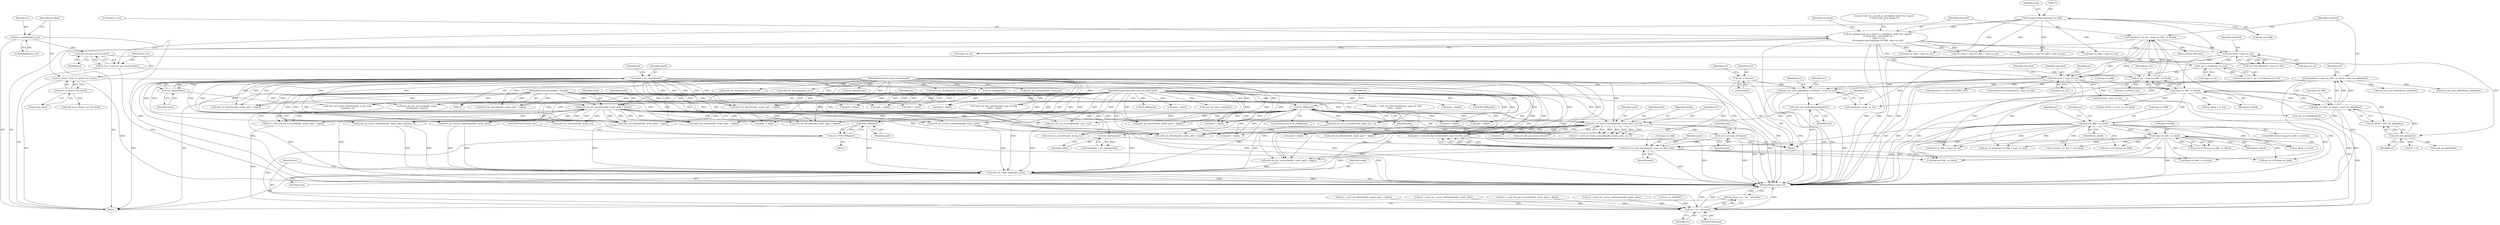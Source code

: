 digraph "1_linux_667eff35a1f56fa74ce98a0c7c29a40adc1ba4e3@pointer" {
"1000705" [label="(Call,PTR_ERR(path))"];
"1000700" [label="(Call,IS_ERR(path))"];
"1000691" [label="(Call,path = ext4_ext_find_extent(inode, map->m_lblk, path))"];
"1000693" [label="(Call,ext4_ext_find_extent(inode, map->m_lblk, path))"];
"1000667" [label="(Call,ext_depth(inode))"];
"1000611" [label="(Call,ext4_ext_insert_extent(handle, inode, path, ex3, 0))"];
"1000296" [label="(Call,ext4_ext_get_access(handle, inode, path + depth))"];
"1000132" [label="(MethodParameterIn,handle_t *handle)"];
"1000221" [label="(Call,ext_depth(inode))"];
"1000133" [label="(MethodParameterIn,struct inode *inode)"];
"1000135" [label="(MethodParameterIn,struct ext4_ext_path *path)"];
"1000219" [label="(Call,depth = ext_depth(inode))"];
"1000607" [label="(Call,ext4_ext_mark_uninitialized(ex3))"];
"1000590" [label="(Call,ext4_ext_store_pblock(ex3, newblock + map->m_len))"];
"1000574" [label="(Call,ex3 = &newex)"];
"1000256" [label="(Call,newblock = map->m_lblk - ee_block + ext4_ext_pblock(ex))"];
"1000258" [label="(Call,map->m_lblk - ee_block + ext4_ext_pblock(ex))"];
"1000251" [label="(Call,map->m_lblk - ee_block)"];
"1000173" [label="(Call,(unsigned long long)map->m_lblk)"];
"1000237" [label="(Call,ee_block = le32_to_cpu(ex->ee_block))"];
"1000239" [label="(Call,le32_to_cpu(ex->ee_block))"];
"1000264" [label="(Call,ext4_ext_pblock(ex))"];
"1000245" [label="(Call,ext4_ext_get_actual_len(ex))"];
"1000230" [label="(Call,ex = path[depth].p_ext)"];
"1000394" [label="(Call,allocated > map->m_len)"];
"1000247" [label="(Call,allocated = ee_len - (map->m_lblk - ee_block))"];
"1000249" [label="(Call,ee_len - (map->m_lblk - ee_block))"];
"1000243" [label="(Call,ee_len = ext4_ext_get_actual_len(ex))"];
"1000380" [label="(Call,allocated > map->m_len)"];
"1000168" [label="(Call,ext_debug(\"ext4_ext_convert_to_initialized: inode %lu, logical\"\n \t\t\"block %llu, max_blocks %u\n\", inode->i_ino,\n\t\t(unsigned long long)map->m_lblk, map->m_len))"];
"1000389" [label="(Call,cpu_to_le16(map->m_len))"];
"1000365" [label="(Call,map->m_lblk - ee_block)"];
"1000351" [label="(Call,map->m_lblk > ee_block)"];
"1000689" [label="(Call,ext4_ext_drop_refs(path))"];
"1000703" [label="(Call,err = PTR_ERR(path))"];
"1000972" [label="(Call,err ? err : allocated)"];
"1000971" [label="(Return,return err ? err : allocated;)"];
"1000968" [label="(Call,ext4_ext_show_leaf(inode, path))"];
"1000611" [label="(Call,ext4_ext_insert_extent(handle, inode, path, ex3, 0))"];
"1000656" [label="(Call,path + depth)"];
"1000222" [label="(Identifier,inode)"];
"1000695" [label="(Call,map->m_lblk)"];
"1000473" [label="(Call,ext4_ext_zeroout(inode, &orig_ex))"];
"1000691" [label="(Call,path = ext4_ext_find_extent(inode, map->m_lblk, path))"];
"1000240" [label="(Call,ex->ee_block)"];
"1000364" [label="(Call,cpu_to_le16(map->m_lblk - ee_block))"];
"1000393" [label="(ControlStructure,if (allocated > map->m_len))"];
"1000574" [label="(Call,ex3 = &newex)"];
"1000671" [label="(Call,ext4_ext_get_actual_len(ex3))"];
"1000706" [label="(Identifier,path)"];
"1000709" [label="(Identifier,eh)"];
"1000266" [label="(Call,ex2 = ex)"];
"1000381" [label="(Identifier,allocated)"];
"1000262" [label="(Call,ee_block + ext4_ext_pblock(ex))"];
"1000693" [label="(Call,ext4_ext_find_extent(inode, map->m_lblk, path))"];
"1000900" [label="(Call,err = ext4_ext_dirty(handle, inode, path + depth))"];
"1000219" [label="(Call,depth = ext_depth(inode))"];
"1000613" [label="(Identifier,inode)"];
"1000285" [label="(Call,ext4_ext_pblock(ex))"];
"1000369" [label="(Identifier,ee_block)"];
"1000813" [label="(Call,map->m_lblk - ee_block)"];
"1000257" [label="(Identifier,newblock)"];
"1000231" [label="(Identifier,ex)"];
"1000701" [label="(Identifier,path)"];
"1000681" [label="(Call,ee_block + ee_len <= eof_block)"];
"1000133" [label="(MethodParameterIn,struct inode *inode)"];
"1000793" [label="(Call,path + depth)"];
"1000564" [label="(Call,ext4_ext_dirty(handle, inode, path + depth))"];
"1000865" [label="(Call,ext4_ext_correct_indexes(handle, inode, path))"];
"1000513" [label="(Call,ext4_ext_zeroout(inode, ex3))"];
"1000350" [label="(ControlStructure,if (map->m_lblk > ee_block))"];
"1000539" [label="(Call,PTR_ERR(path))"];
"1000971" [label="(Return,return err ? err : allocated;)"];
"1000290" [label="(Call,ee_block + ee_len)"];
"1000256" [label="(Call,newblock = map->m_lblk - ee_block + ext4_ext_pblock(ex))"];
"1000974" [label="(Identifier,err)"];
"1000592" [label="(Call,newblock + map->m_len)"];
"1000230" [label="(Call,ex = path[depth].p_ext)"];
"1000250" [label="(Identifier,ee_len)"];
"1000692" [label="(Identifier,path)"];
"1000232" [label="(Call,path[depth].p_ext)"];
"1000280" [label="(Call,cpu_to_le16(ee_len))"];
"1000521" [label="(Call,ext_depth(inode))"];
"1000352" [label="(Call,map->m_lblk)"];
"1000132" [label="(MethodParameterIn,handle_t *handle)"];
"1000764" [label="(Call,ext4_ext_zeroout(inode, &orig_ex))"];
"1000355" [label="(Identifier,ee_block)"];
"1000667" [label="(Call,ext_depth(inode))"];
"1000905" [label="(Call,path + depth)"];
"1000698" [label="(Identifier,path)"];
"1000576" [label="(Call,&newex)"];
"1000258" [label="(Call,map->m_lblk - ee_block + ext4_ext_pblock(ex))"];
"1000390" [label="(Call,map->m_len)"];
"1000448" [label="(Call,ext4_ext_store_pblock(ex3, newblock))"];
"1000582" [label="(Call,cpu_to_le32(map->m_lblk + map->m_len))"];
"1000269" [label="(Call,orig_ex.ee_block = ex->ee_block)"];
"1000534" [label="(Call,IS_ERR(path))"];
"1000239" [label="(Call,le32_to_cpu(ex->ee_block))"];
"1000590" [label="(Call,ext4_ext_store_pblock(ex3, newblock + map->m_len))"];
"1000377" [label="(Call,!ex1 && allocated > map->m_len)"];
"1000255" [label="(Identifier,ee_block)"];
"1000404" [label="(Identifier,allocated)"];
"1000891" [label="(Call,err = ext4_ext_correct_indexes(handle, inode, path))"];
"1000459" [label="(Call,ext4_ext_insert_extent(handle, inode, path,\n\t\t\t\t\t\t\tex3, 0))"];
"1000382" [label="(Call,map->m_len)"];
"1000790" [label="(Call,ext4_ext_dirty(handle, inode, path + depth))"];
"1000755" [label="(Call,map->m_lblk != ee_block)"];
"1000246" [label="(Identifier,ex)"];
"1000316" [label="(Call,ext4_ext_zeroout(inode, &orig_ex))"];
"1000380" [label="(Call,allocated > map->m_len)"];
"1000289" [label="(Call,ee_block + ee_len <= eof_block)"];
"1000348" [label="(Return,return allocated;)"];
"1000249" [label="(Call,ee_len - (map->m_lblk - ee_block))"];
"1000555" [label="(Call,path + depth)"];
"1000135" [label="(MethodParameterIn,struct ext4_ext_path *path)"];
"1000609" [label="(Call,err = ext4_ext_insert_extent(handle, inode, path, ex3, 0))"];
"1000294" [label="(Call,err = ext4_ext_get_access(handle, inode, path + depth))"];
"1000608" [label="(Identifier,ex3)"];
"1000267" [label="(Identifier,ex2)"];
"1000395" [label="(Identifier,allocated)"];
"1000366" [label="(Call,map->m_lblk)"];
"1000580" [label="(Identifier,ex3)"];
"1000394" [label="(Call,allocated > map->m_len)"];
"1000342" [label="(Call,ext4_ext_dirty(handle, inode, path + depth))"];
"1000243" [label="(Call,ee_len = ext4_ext_get_actual_len(ex))"];
"1000523" [label="(Call,ext4_ext_drop_refs(path))"];
"1001001" [label="(Call,path + depth)"];
"1000832" [label="(Call,ext4_ext_store_pblock(ex2, newblock))"];
"1000399" [label="(Block,)"];
"1000244" [label="(Identifier,ee_len)"];
"1000430" [label="(Call,ext4_ext_dirty(handle, inode, path + depth))"];
"1000168" [label="(Call,ext_debug(\"ext4_ext_convert_to_initialized: inode %lu, logical\"\n \t\t\"block %llu, max_blocks %u\n\", inode->i_ino,\n\t\t(unsigned long long)map->m_lblk, map->m_len))"];
"1000238" [label="(Identifier,ee_block)"];
"1000583" [label="(Call,map->m_lblk + map->m_len)"];
"1000704" [label="(Identifier,err)"];
"1000854" [label="(Call,ext4_ext_try_to_merge(inode, path, ex2 - 1))"];
"1000444" [label="(Call,cpu_to_le32(map->m_lblk))"];
"1000248" [label="(Identifier,allocated)"];
"1000912" [label="(Call,ext4_ext_insert_extent(handle, inode, path, &newex, 0))"];
"1000170" [label="(Call,inode->i_ino)"];
"1000730" [label="(Call,err = ext4_ext_get_access(handle, inode, path + depth))"];
"1000614" [label="(Identifier,path)"];
"1000499" [label="(Call,ext4_ext_dirty(handle, inode, path + depth))"];
"1000627" [label="(Call,ext4_ext_zeroout(inode, &orig_ex))"];
"1000874" [label="(Call,ext_depth(inode))"];
"1000178" [label="(Call,map->m_len)"];
"1000616" [label="(Literal,0)"];
"1000705" [label="(Call,PTR_ERR(path))"];
"1000552" [label="(Call,ext4_ext_get_access(handle, inode,\n\t\t\t\t\t\t\t\tpath + depth))"];
"1000958" [label="(Call,path + depth)"];
"1000379" [label="(Identifier,ex1)"];
"1000599" [label="(Identifier,ex3)"];
"1000251" [label="(Call,map->m_lblk - ee_block)"];
"1000298" [label="(Identifier,inode)"];
"1000169" [label="(Literal,\"ext4_ext_convert_to_initialized: inode %lu, logical\"\n \t\t\"block %llu, max_blocks %u\n\")"];
"1000702" [label="(Block,)"];
"1000700" [label="(Call,IS_ERR(path))"];
"1000299" [label="(Call,path + depth)"];
"1000591" [label="(Identifier,ex3)"];
"1000203" [label="(Call,map->m_lblk + map->m_len)"];
"1000210" [label="(Call,eof_block = map->m_lblk + map->m_len)"];
"1000264" [label="(Call,ext4_ext_pblock(ex))"];
"1001006" [label="(MethodReturn,static int)"];
"1000884" [label="(Call,ext4_ext_try_to_merge(inode, path, ex2))"];
"1000396" [label="(Call,map->m_len)"];
"1000668" [label="(Identifier,inode)"];
"1000902" [label="(Call,ext4_ext_dirty(handle, inode, path + depth))"];
"1000607" [label="(Call,ext4_ext_mark_uninitialized(ex3))"];
"1000602" [label="(Call,allocated - map->m_len)"];
"1000612" [label="(Identifier,handle)"];
"1000968" [label="(Call,ext4_ext_show_leaf(inode, path))"];
"1000703" [label="(Call,err = PTR_ERR(path))"];
"1000525" [label="(Call,path = ext4_ext_find_extent(inode, map->m_lblk,\n\t\t\t\t\t\t\t    path))"];
"1000365" [label="(Call,map->m_lblk - ee_block)"];
"1000201" [label="(Call,eof_block < map->m_lblk + map->m_len)"];
"1000296" [label="(Call,ext4_ext_get_access(handle, inode, path + depth))"];
"1000265" [label="(Identifier,ex)"];
"1000972" [label="(Call,err ? err : allocated)"];
"1000220" [label="(Identifier,depth)"];
"1000433" [label="(Call,path + depth)"];
"1000245" [label="(Call,ext4_ext_get_actual_len(ex))"];
"1000690" [label="(Identifier,path)"];
"1000358" [label="(Identifier,ex1)"];
"1000136" [label="(Block,)"];
"1000863" [label="(Call,err = ext4_ext_correct_indexes(handle, inode, path))"];
"1000682" [label="(Call,ee_block + ee_len)"];
"1000707" [label="(ControlStructure,goto out;)"];
"1000955" [label="(Call,ext4_ext_dirty(handle, inode, path + depth))"];
"1000385" [label="(Call,ex2->ee_len = cpu_to_le16(map->m_len))"];
"1000252" [label="(Call,map->m_lblk)"];
"1000998" [label="(Call,ext4_ext_dirty(handle, inode, path + depth))"];
"1000575" [label="(Identifier,ex3)"];
"1000212" [label="(Call,map->m_lblk + map->m_len)"];
"1000975" [label="(Identifier,allocated)"];
"1000345" [label="(Call,path + depth)"];
"1000694" [label="(Identifier,inode)"];
"1000221" [label="(Call,ext_depth(inode))"];
"1000403" [label="(Call,allocated <= EXT4_EXT_ZERO_LEN)"];
"1000969" [label="(Identifier,inode)"];
"1000237" [label="(Call,ee_block = le32_to_cpu(ex->ee_block))"];
"1000732" [label="(Call,ext4_ext_get_access(handle, inode, path + depth))"];
"1000800" [label="(Identifier,ex1)"];
"1000567" [label="(Call,path + depth)"];
"1000970" [label="(Identifier,path)"];
"1000929" [label="(Call,ext4_ext_zeroout(inode, &orig_ex))"];
"1000615" [label="(Identifier,ex3)"];
"1000502" [label="(Call,path + depth)"];
"1000247" [label="(Call,allocated = ee_len - (map->m_lblk - ee_block))"];
"1000259" [label="(Call,map->m_lblk)"];
"1000173" [label="(Call,(unsigned long long)map->m_lblk)"];
"1000735" [label="(Call,path + depth)"];
"1000689" [label="(Call,ext4_ext_drop_refs(path))"];
"1000182" [label="(Identifier,eof_block)"];
"1000699" [label="(ControlStructure,if (IS_ERR(path)))"];
"1000527" [label="(Call,ext4_ext_find_extent(inode, map->m_lblk,\n\t\t\t\t\t\t\t    path))"];
"1000610" [label="(Identifier,err)"];
"1000973" [label="(Identifier,err)"];
"1000893" [label="(Call,ext4_ext_correct_indexes(handle, inode, path))"];
"1000224" [label="(Identifier,eh)"];
"1000653" [label="(Call,ext4_ext_dirty(handle, inode, path + depth))"];
"1000665" [label="(Call,newdepth = ext_depth(inode))"];
"1000297" [label="(Identifier,handle)"];
"1000828" [label="(Call,cpu_to_le32(map->m_lblk))"];
"1000179" [label="(Identifier,map)"];
"1000921" [label="(Call,err == -ENOSPC)"];
"1000175" [label="(Call,map->m_lblk)"];
"1000839" [label="(Call,cpu_to_le16(allocated))"];
"1000389" [label="(Call,cpu_to_le16(map->m_len))"];
"1000351" [label="(Call,map->m_lblk > ee_block)"];
"1000705" -> "1000703"  [label="AST: "];
"1000705" -> "1000706"  [label="CFG: "];
"1000706" -> "1000705"  [label="AST: "];
"1000703" -> "1000705"  [label="CFG: "];
"1000705" -> "1000703"  [label="DDG: "];
"1000700" -> "1000705"  [label="DDG: "];
"1000135" -> "1000705"  [label="DDG: "];
"1000705" -> "1000968"  [label="DDG: "];
"1000700" -> "1000699"  [label="AST: "];
"1000700" -> "1000701"  [label="CFG: "];
"1000701" -> "1000700"  [label="AST: "];
"1000704" -> "1000700"  [label="CFG: "];
"1000709" -> "1000700"  [label="CFG: "];
"1000700" -> "1001006"  [label="DDG: "];
"1000691" -> "1000700"  [label="DDG: "];
"1000135" -> "1000700"  [label="DDG: "];
"1000700" -> "1000732"  [label="DDG: "];
"1000700" -> "1000735"  [label="DDG: "];
"1000700" -> "1000790"  [label="DDG: "];
"1000700" -> "1000793"  [label="DDG: "];
"1000700" -> "1000854"  [label="DDG: "];
"1000700" -> "1000884"  [label="DDG: "];
"1000700" -> "1000902"  [label="DDG: "];
"1000700" -> "1000905"  [label="DDG: "];
"1000700" -> "1000912"  [label="DDG: "];
"1000700" -> "1000968"  [label="DDG: "];
"1000700" -> "1000998"  [label="DDG: "];
"1000700" -> "1001001"  [label="DDG: "];
"1000691" -> "1000399"  [label="AST: "];
"1000691" -> "1000693"  [label="CFG: "];
"1000692" -> "1000691"  [label="AST: "];
"1000693" -> "1000691"  [label="AST: "];
"1000701" -> "1000691"  [label="CFG: "];
"1000691" -> "1001006"  [label="DDG: "];
"1000693" -> "1000691"  [label="DDG: "];
"1000693" -> "1000691"  [label="DDG: "];
"1000693" -> "1000691"  [label="DDG: "];
"1000135" -> "1000691"  [label="DDG: "];
"1000693" -> "1000698"  [label="CFG: "];
"1000694" -> "1000693"  [label="AST: "];
"1000695" -> "1000693"  [label="AST: "];
"1000698" -> "1000693"  [label="AST: "];
"1000693" -> "1001006"  [label="DDG: "];
"1000667" -> "1000693"  [label="DDG: "];
"1000133" -> "1000693"  [label="DDG: "];
"1000365" -> "1000693"  [label="DDG: "];
"1000351" -> "1000693"  [label="DDG: "];
"1000689" -> "1000693"  [label="DDG: "];
"1000135" -> "1000693"  [label="DDG: "];
"1000693" -> "1000732"  [label="DDG: "];
"1000693" -> "1000755"  [label="DDG: "];
"1000693" -> "1000813"  [label="DDG: "];
"1000693" -> "1000828"  [label="DDG: "];
"1000693" -> "1000968"  [label="DDG: "];
"1000667" -> "1000665"  [label="AST: "];
"1000667" -> "1000668"  [label="CFG: "];
"1000668" -> "1000667"  [label="AST: "];
"1000665" -> "1000667"  [label="CFG: "];
"1000667" -> "1000665"  [label="DDG: "];
"1000611" -> "1000667"  [label="DDG: "];
"1000133" -> "1000667"  [label="DDG: "];
"1000611" -> "1000609"  [label="AST: "];
"1000611" -> "1000616"  [label="CFG: "];
"1000612" -> "1000611"  [label="AST: "];
"1000613" -> "1000611"  [label="AST: "];
"1000614" -> "1000611"  [label="AST: "];
"1000615" -> "1000611"  [label="AST: "];
"1000616" -> "1000611"  [label="AST: "];
"1000609" -> "1000611"  [label="CFG: "];
"1000611" -> "1001006"  [label="DDG: "];
"1000611" -> "1001006"  [label="DDG: "];
"1000611" -> "1000609"  [label="DDG: "];
"1000611" -> "1000609"  [label="DDG: "];
"1000611" -> "1000609"  [label="DDG: "];
"1000611" -> "1000609"  [label="DDG: "];
"1000611" -> "1000609"  [label="DDG: "];
"1000296" -> "1000611"  [label="DDG: "];
"1000296" -> "1000611"  [label="DDG: "];
"1000132" -> "1000611"  [label="DDG: "];
"1000133" -> "1000611"  [label="DDG: "];
"1000135" -> "1000611"  [label="DDG: "];
"1000607" -> "1000611"  [label="DDG: "];
"1000611" -> "1000627"  [label="DDG: "];
"1000611" -> "1000653"  [label="DDG: "];
"1000611" -> "1000653"  [label="DDG: "];
"1000611" -> "1000656"  [label="DDG: "];
"1000611" -> "1000671"  [label="DDG: "];
"1000611" -> "1000689"  [label="DDG: "];
"1000611" -> "1000732"  [label="DDG: "];
"1000611" -> "1000998"  [label="DDG: "];
"1000611" -> "1000998"  [label="DDG: "];
"1000611" -> "1000998"  [label="DDG: "];
"1000611" -> "1001001"  [label="DDG: "];
"1000296" -> "1000294"  [label="AST: "];
"1000296" -> "1000299"  [label="CFG: "];
"1000297" -> "1000296"  [label="AST: "];
"1000298" -> "1000296"  [label="AST: "];
"1000299" -> "1000296"  [label="AST: "];
"1000294" -> "1000296"  [label="CFG: "];
"1000296" -> "1001006"  [label="DDG: "];
"1000296" -> "1001006"  [label="DDG: "];
"1000296" -> "1000294"  [label="DDG: "];
"1000296" -> "1000294"  [label="DDG: "];
"1000296" -> "1000294"  [label="DDG: "];
"1000132" -> "1000296"  [label="DDG: "];
"1000221" -> "1000296"  [label="DDG: "];
"1000133" -> "1000296"  [label="DDG: "];
"1000135" -> "1000296"  [label="DDG: "];
"1000219" -> "1000296"  [label="DDG: "];
"1000296" -> "1000316"  [label="DDG: "];
"1000296" -> "1000342"  [label="DDG: "];
"1000296" -> "1000430"  [label="DDG: "];
"1000296" -> "1000430"  [label="DDG: "];
"1000296" -> "1000854"  [label="DDG: "];
"1000296" -> "1000865"  [label="DDG: "];
"1000296" -> "1000884"  [label="DDG: "];
"1000296" -> "1000893"  [label="DDG: "];
"1000296" -> "1000902"  [label="DDG: "];
"1000296" -> "1000902"  [label="DDG: "];
"1000296" -> "1000912"  [label="DDG: "];
"1000296" -> "1000912"  [label="DDG: "];
"1000296" -> "1000968"  [label="DDG: "];
"1000296" -> "1000998"  [label="DDG: "];
"1000132" -> "1000131"  [label="AST: "];
"1000132" -> "1001006"  [label="DDG: "];
"1000132" -> "1000342"  [label="DDG: "];
"1000132" -> "1000430"  [label="DDG: "];
"1000132" -> "1000459"  [label="DDG: "];
"1000132" -> "1000499"  [label="DDG: "];
"1000132" -> "1000552"  [label="DDG: "];
"1000132" -> "1000564"  [label="DDG: "];
"1000132" -> "1000653"  [label="DDG: "];
"1000132" -> "1000732"  [label="DDG: "];
"1000132" -> "1000790"  [label="DDG: "];
"1000132" -> "1000865"  [label="DDG: "];
"1000132" -> "1000893"  [label="DDG: "];
"1000132" -> "1000902"  [label="DDG: "];
"1000132" -> "1000912"  [label="DDG: "];
"1000132" -> "1000955"  [label="DDG: "];
"1000132" -> "1000998"  [label="DDG: "];
"1000221" -> "1000219"  [label="AST: "];
"1000221" -> "1000222"  [label="CFG: "];
"1000222" -> "1000221"  [label="AST: "];
"1000219" -> "1000221"  [label="CFG: "];
"1000221" -> "1000219"  [label="DDG: "];
"1000133" -> "1000221"  [label="DDG: "];
"1000133" -> "1000131"  [label="AST: "];
"1000133" -> "1001006"  [label="DDG: "];
"1000133" -> "1000316"  [label="DDG: "];
"1000133" -> "1000342"  [label="DDG: "];
"1000133" -> "1000430"  [label="DDG: "];
"1000133" -> "1000459"  [label="DDG: "];
"1000133" -> "1000473"  [label="DDG: "];
"1000133" -> "1000499"  [label="DDG: "];
"1000133" -> "1000513"  [label="DDG: "];
"1000133" -> "1000521"  [label="DDG: "];
"1000133" -> "1000527"  [label="DDG: "];
"1000133" -> "1000552"  [label="DDG: "];
"1000133" -> "1000564"  [label="DDG: "];
"1000133" -> "1000627"  [label="DDG: "];
"1000133" -> "1000653"  [label="DDG: "];
"1000133" -> "1000732"  [label="DDG: "];
"1000133" -> "1000764"  [label="DDG: "];
"1000133" -> "1000790"  [label="DDG: "];
"1000133" -> "1000854"  [label="DDG: "];
"1000133" -> "1000865"  [label="DDG: "];
"1000133" -> "1000874"  [label="DDG: "];
"1000133" -> "1000884"  [label="DDG: "];
"1000133" -> "1000893"  [label="DDG: "];
"1000133" -> "1000902"  [label="DDG: "];
"1000133" -> "1000912"  [label="DDG: "];
"1000133" -> "1000929"  [label="DDG: "];
"1000133" -> "1000955"  [label="DDG: "];
"1000133" -> "1000968"  [label="DDG: "];
"1000133" -> "1000998"  [label="DDG: "];
"1000135" -> "1000131"  [label="AST: "];
"1000135" -> "1001006"  [label="DDG: "];
"1000135" -> "1000299"  [label="DDG: "];
"1000135" -> "1000342"  [label="DDG: "];
"1000135" -> "1000345"  [label="DDG: "];
"1000135" -> "1000430"  [label="DDG: "];
"1000135" -> "1000433"  [label="DDG: "];
"1000135" -> "1000459"  [label="DDG: "];
"1000135" -> "1000499"  [label="DDG: "];
"1000135" -> "1000502"  [label="DDG: "];
"1000135" -> "1000523"  [label="DDG: "];
"1000135" -> "1000525"  [label="DDG: "];
"1000135" -> "1000527"  [label="DDG: "];
"1000135" -> "1000534"  [label="DDG: "];
"1000135" -> "1000539"  [label="DDG: "];
"1000135" -> "1000552"  [label="DDG: "];
"1000135" -> "1000555"  [label="DDG: "];
"1000135" -> "1000564"  [label="DDG: "];
"1000135" -> "1000567"  [label="DDG: "];
"1000135" -> "1000653"  [label="DDG: "];
"1000135" -> "1000656"  [label="DDG: "];
"1000135" -> "1000689"  [label="DDG: "];
"1000135" -> "1000732"  [label="DDG: "];
"1000135" -> "1000735"  [label="DDG: "];
"1000135" -> "1000790"  [label="DDG: "];
"1000135" -> "1000793"  [label="DDG: "];
"1000135" -> "1000854"  [label="DDG: "];
"1000135" -> "1000865"  [label="DDG: "];
"1000135" -> "1000884"  [label="DDG: "];
"1000135" -> "1000893"  [label="DDG: "];
"1000135" -> "1000902"  [label="DDG: "];
"1000135" -> "1000905"  [label="DDG: "];
"1000135" -> "1000912"  [label="DDG: "];
"1000135" -> "1000955"  [label="DDG: "];
"1000135" -> "1000958"  [label="DDG: "];
"1000135" -> "1000968"  [label="DDG: "];
"1000135" -> "1000998"  [label="DDG: "];
"1000135" -> "1001001"  [label="DDG: "];
"1000219" -> "1000136"  [label="AST: "];
"1000220" -> "1000219"  [label="AST: "];
"1000224" -> "1000219"  [label="CFG: "];
"1000219" -> "1001006"  [label="DDG: "];
"1000219" -> "1000299"  [label="DDG: "];
"1000219" -> "1000342"  [label="DDG: "];
"1000219" -> "1000345"  [label="DDG: "];
"1000219" -> "1000430"  [label="DDG: "];
"1000219" -> "1000433"  [label="DDG: "];
"1000219" -> "1000499"  [label="DDG: "];
"1000219" -> "1000502"  [label="DDG: "];
"1000219" -> "1000653"  [label="DDG: "];
"1000219" -> "1000656"  [label="DDG: "];
"1000219" -> "1000902"  [label="DDG: "];
"1000219" -> "1000905"  [label="DDG: "];
"1000219" -> "1000955"  [label="DDG: "];
"1000219" -> "1000958"  [label="DDG: "];
"1000219" -> "1000998"  [label="DDG: "];
"1000219" -> "1001001"  [label="DDG: "];
"1000607" -> "1000399"  [label="AST: "];
"1000607" -> "1000608"  [label="CFG: "];
"1000608" -> "1000607"  [label="AST: "];
"1000610" -> "1000607"  [label="CFG: "];
"1000607" -> "1001006"  [label="DDG: "];
"1000590" -> "1000607"  [label="DDG: "];
"1000590" -> "1000399"  [label="AST: "];
"1000590" -> "1000592"  [label="CFG: "];
"1000591" -> "1000590"  [label="AST: "];
"1000592" -> "1000590"  [label="AST: "];
"1000599" -> "1000590"  [label="CFG: "];
"1000590" -> "1001006"  [label="DDG: "];
"1000590" -> "1001006"  [label="DDG: "];
"1000574" -> "1000590"  [label="DDG: "];
"1000256" -> "1000590"  [label="DDG: "];
"1000394" -> "1000590"  [label="DDG: "];
"1000574" -> "1000399"  [label="AST: "];
"1000574" -> "1000576"  [label="CFG: "];
"1000575" -> "1000574"  [label="AST: "];
"1000576" -> "1000574"  [label="AST: "];
"1000580" -> "1000574"  [label="CFG: "];
"1000574" -> "1001006"  [label="DDG: "];
"1000256" -> "1000136"  [label="AST: "];
"1000256" -> "1000258"  [label="CFG: "];
"1000257" -> "1000256"  [label="AST: "];
"1000258" -> "1000256"  [label="AST: "];
"1000267" -> "1000256"  [label="CFG: "];
"1000256" -> "1001006"  [label="DDG: "];
"1000256" -> "1001006"  [label="DDG: "];
"1000258" -> "1000256"  [label="DDG: "];
"1000258" -> "1000256"  [label="DDG: "];
"1000256" -> "1000448"  [label="DDG: "];
"1000256" -> "1000592"  [label="DDG: "];
"1000256" -> "1000832"  [label="DDG: "];
"1000258" -> "1000262"  [label="CFG: "];
"1000259" -> "1000258"  [label="AST: "];
"1000262" -> "1000258"  [label="AST: "];
"1000258" -> "1001006"  [label="DDG: "];
"1000258" -> "1001006"  [label="DDG: "];
"1000251" -> "1000258"  [label="DDG: "];
"1000251" -> "1000258"  [label="DDG: "];
"1000264" -> "1000258"  [label="DDG: "];
"1000258" -> "1000351"  [label="DDG: "];
"1000251" -> "1000249"  [label="AST: "];
"1000251" -> "1000255"  [label="CFG: "];
"1000252" -> "1000251"  [label="AST: "];
"1000255" -> "1000251"  [label="AST: "];
"1000249" -> "1000251"  [label="CFG: "];
"1000251" -> "1000249"  [label="DDG: "];
"1000251" -> "1000249"  [label="DDG: "];
"1000173" -> "1000251"  [label="DDG: "];
"1000237" -> "1000251"  [label="DDG: "];
"1000251" -> "1000262"  [label="DDG: "];
"1000251" -> "1000289"  [label="DDG: "];
"1000251" -> "1000290"  [label="DDG: "];
"1000251" -> "1000351"  [label="DDG: "];
"1000173" -> "1000168"  [label="AST: "];
"1000173" -> "1000175"  [label="CFG: "];
"1000174" -> "1000173"  [label="AST: "];
"1000175" -> "1000173"  [label="AST: "];
"1000179" -> "1000173"  [label="CFG: "];
"1000173" -> "1000168"  [label="DDG: "];
"1000173" -> "1000201"  [label="DDG: "];
"1000173" -> "1000203"  [label="DDG: "];
"1000173" -> "1000210"  [label="DDG: "];
"1000173" -> "1000212"  [label="DDG: "];
"1000237" -> "1000136"  [label="AST: "];
"1000237" -> "1000239"  [label="CFG: "];
"1000238" -> "1000237"  [label="AST: "];
"1000239" -> "1000237"  [label="AST: "];
"1000244" -> "1000237"  [label="CFG: "];
"1000237" -> "1001006"  [label="DDG: "];
"1000239" -> "1000237"  [label="DDG: "];
"1000239" -> "1000240"  [label="CFG: "];
"1000240" -> "1000239"  [label="AST: "];
"1000239" -> "1000269"  [label="DDG: "];
"1000264" -> "1000262"  [label="AST: "];
"1000264" -> "1000265"  [label="CFG: "];
"1000265" -> "1000264"  [label="AST: "];
"1000262" -> "1000264"  [label="CFG: "];
"1000264" -> "1000262"  [label="DDG: "];
"1000245" -> "1000264"  [label="DDG: "];
"1000264" -> "1000266"  [label="DDG: "];
"1000264" -> "1000285"  [label="DDG: "];
"1000245" -> "1000243"  [label="AST: "];
"1000245" -> "1000246"  [label="CFG: "];
"1000246" -> "1000245"  [label="AST: "];
"1000243" -> "1000245"  [label="CFG: "];
"1000245" -> "1000243"  [label="DDG: "];
"1000230" -> "1000245"  [label="DDG: "];
"1000230" -> "1000136"  [label="AST: "];
"1000230" -> "1000232"  [label="CFG: "];
"1000231" -> "1000230"  [label="AST: "];
"1000232" -> "1000230"  [label="AST: "];
"1000238" -> "1000230"  [label="CFG: "];
"1000230" -> "1001006"  [label="DDG: "];
"1000394" -> "1000393"  [label="AST: "];
"1000394" -> "1000396"  [label="CFG: "];
"1000395" -> "1000394"  [label="AST: "];
"1000396" -> "1000394"  [label="AST: "];
"1000404" -> "1000394"  [label="CFG: "];
"1000800" -> "1000394"  [label="CFG: "];
"1000394" -> "1001006"  [label="DDG: "];
"1000394" -> "1001006"  [label="DDG: "];
"1000247" -> "1000394"  [label="DDG: "];
"1000380" -> "1000394"  [label="DDG: "];
"1000380" -> "1000394"  [label="DDG: "];
"1000389" -> "1000394"  [label="DDG: "];
"1000168" -> "1000394"  [label="DDG: "];
"1000394" -> "1000403"  [label="DDG: "];
"1000394" -> "1000582"  [label="DDG: "];
"1000394" -> "1000583"  [label="DDG: "];
"1000394" -> "1000592"  [label="DDG: "];
"1000394" -> "1000602"  [label="DDG: "];
"1000394" -> "1000839"  [label="DDG: "];
"1000247" -> "1000136"  [label="AST: "];
"1000247" -> "1000249"  [label="CFG: "];
"1000248" -> "1000247"  [label="AST: "];
"1000249" -> "1000247"  [label="AST: "];
"1000257" -> "1000247"  [label="CFG: "];
"1000247" -> "1001006"  [label="DDG: "];
"1000247" -> "1001006"  [label="DDG: "];
"1000249" -> "1000247"  [label="DDG: "];
"1000249" -> "1000247"  [label="DDG: "];
"1000247" -> "1000348"  [label="DDG: "];
"1000247" -> "1000380"  [label="DDG: "];
"1000247" -> "1000972"  [label="DDG: "];
"1000250" -> "1000249"  [label="AST: "];
"1000249" -> "1001006"  [label="DDG: "];
"1000243" -> "1000249"  [label="DDG: "];
"1000249" -> "1000280"  [label="DDG: "];
"1000243" -> "1000136"  [label="AST: "];
"1000244" -> "1000243"  [label="AST: "];
"1000248" -> "1000243"  [label="CFG: "];
"1000243" -> "1001006"  [label="DDG: "];
"1000380" -> "1000377"  [label="AST: "];
"1000380" -> "1000382"  [label="CFG: "];
"1000381" -> "1000380"  [label="AST: "];
"1000382" -> "1000380"  [label="AST: "];
"1000377" -> "1000380"  [label="CFG: "];
"1000380" -> "1000377"  [label="DDG: "];
"1000380" -> "1000377"  [label="DDG: "];
"1000168" -> "1000380"  [label="DDG: "];
"1000380" -> "1000389"  [label="DDG: "];
"1000168" -> "1000136"  [label="AST: "];
"1000168" -> "1000178"  [label="CFG: "];
"1000169" -> "1000168"  [label="AST: "];
"1000170" -> "1000168"  [label="AST: "];
"1000178" -> "1000168"  [label="AST: "];
"1000182" -> "1000168"  [label="CFG: "];
"1000168" -> "1001006"  [label="DDG: "];
"1000168" -> "1001006"  [label="DDG: "];
"1000168" -> "1001006"  [label="DDG: "];
"1000168" -> "1000201"  [label="DDG: "];
"1000168" -> "1000203"  [label="DDG: "];
"1000168" -> "1000210"  [label="DDG: "];
"1000168" -> "1000212"  [label="DDG: "];
"1000168" -> "1000389"  [label="DDG: "];
"1000389" -> "1000385"  [label="AST: "];
"1000389" -> "1000390"  [label="CFG: "];
"1000390" -> "1000389"  [label="AST: "];
"1000385" -> "1000389"  [label="CFG: "];
"1000389" -> "1000385"  [label="DDG: "];
"1000365" -> "1000364"  [label="AST: "];
"1000365" -> "1000369"  [label="CFG: "];
"1000366" -> "1000365"  [label="AST: "];
"1000369" -> "1000365"  [label="AST: "];
"1000364" -> "1000365"  [label="CFG: "];
"1000365" -> "1001006"  [label="DDG: "];
"1000365" -> "1000364"  [label="DDG: "];
"1000365" -> "1000364"  [label="DDG: "];
"1000351" -> "1000365"  [label="DDG: "];
"1000351" -> "1000365"  [label="DDG: "];
"1000365" -> "1000444"  [label="DDG: "];
"1000365" -> "1000582"  [label="DDG: "];
"1000365" -> "1000583"  [label="DDG: "];
"1000365" -> "1000681"  [label="DDG: "];
"1000365" -> "1000682"  [label="DDG: "];
"1000365" -> "1000755"  [label="DDG: "];
"1000365" -> "1000813"  [label="DDG: "];
"1000365" -> "1000813"  [label="DDG: "];
"1000365" -> "1000828"  [label="DDG: "];
"1000351" -> "1000350"  [label="AST: "];
"1000351" -> "1000355"  [label="CFG: "];
"1000352" -> "1000351"  [label="AST: "];
"1000355" -> "1000351"  [label="AST: "];
"1000358" -> "1000351"  [label="CFG: "];
"1000379" -> "1000351"  [label="CFG: "];
"1000351" -> "1001006"  [label="DDG: "];
"1000351" -> "1001006"  [label="DDG: "];
"1000351" -> "1000444"  [label="DDG: "];
"1000351" -> "1000582"  [label="DDG: "];
"1000351" -> "1000583"  [label="DDG: "];
"1000351" -> "1000681"  [label="DDG: "];
"1000351" -> "1000682"  [label="DDG: "];
"1000351" -> "1000755"  [label="DDG: "];
"1000351" -> "1000813"  [label="DDG: "];
"1000351" -> "1000813"  [label="DDG: "];
"1000351" -> "1000828"  [label="DDG: "];
"1000689" -> "1000399"  [label="AST: "];
"1000689" -> "1000690"  [label="CFG: "];
"1000690" -> "1000689"  [label="AST: "];
"1000692" -> "1000689"  [label="CFG: "];
"1000689" -> "1001006"  [label="DDG: "];
"1000703" -> "1000702"  [label="AST: "];
"1000704" -> "1000703"  [label="AST: "];
"1000707" -> "1000703"  [label="CFG: "];
"1000703" -> "1001006"  [label="DDG: "];
"1000703" -> "1000972"  [label="DDG: "];
"1000972" -> "1000971"  [label="AST: "];
"1000972" -> "1000974"  [label="CFG: "];
"1000972" -> "1000975"  [label="CFG: "];
"1000973" -> "1000972"  [label="AST: "];
"1000974" -> "1000972"  [label="AST: "];
"1000975" -> "1000972"  [label="AST: "];
"1000971" -> "1000972"  [label="CFG: "];
"1000972" -> "1001006"  [label="DDG: "];
"1000972" -> "1001006"  [label="DDG: "];
"1000972" -> "1001006"  [label="DDG: "];
"1000972" -> "1000971"  [label="DDG: "];
"1000891" -> "1000972"  [label="DDG: "];
"1000863" -> "1000972"  [label="DDG: "];
"1000730" -> "1000972"  [label="DDG: "];
"1000294" -> "1000972"  [label="DDG: "];
"1000921" -> "1000972"  [label="DDG: "];
"1000900" -> "1000972"  [label="DDG: "];
"1000602" -> "1000972"  [label="DDG: "];
"1000839" -> "1000972"  [label="DDG: "];
"1000971" -> "1000136"  [label="AST: "];
"1001006" -> "1000971"  [label="CFG: "];
"1000971" -> "1001006"  [label="DDG: "];
"1000968" -> "1000136"  [label="AST: "];
"1000968" -> "1000970"  [label="CFG: "];
"1000969" -> "1000968"  [label="AST: "];
"1000970" -> "1000968"  [label="AST: "];
"1000973" -> "1000968"  [label="CFG: "];
"1000968" -> "1001006"  [label="DDG: "];
"1000968" -> "1001006"  [label="DDG: "];
"1000968" -> "1001006"  [label="DDG: "];
"1000865" -> "1000968"  [label="DDG: "];
"1000865" -> "1000968"  [label="DDG: "];
"1000902" -> "1000968"  [label="DDG: "];
"1000732" -> "1000968"  [label="DDG: "];
"1000893" -> "1000968"  [label="DDG: "];
"1000893" -> "1000968"  [label="DDG: "];
"1000912" -> "1000968"  [label="DDG: "];
"1000912" -> "1000968"  [label="DDG: "];
"1000884" -> "1000968"  [label="DDG: "];
"1000854" -> "1000968"  [label="DDG: "];
}
